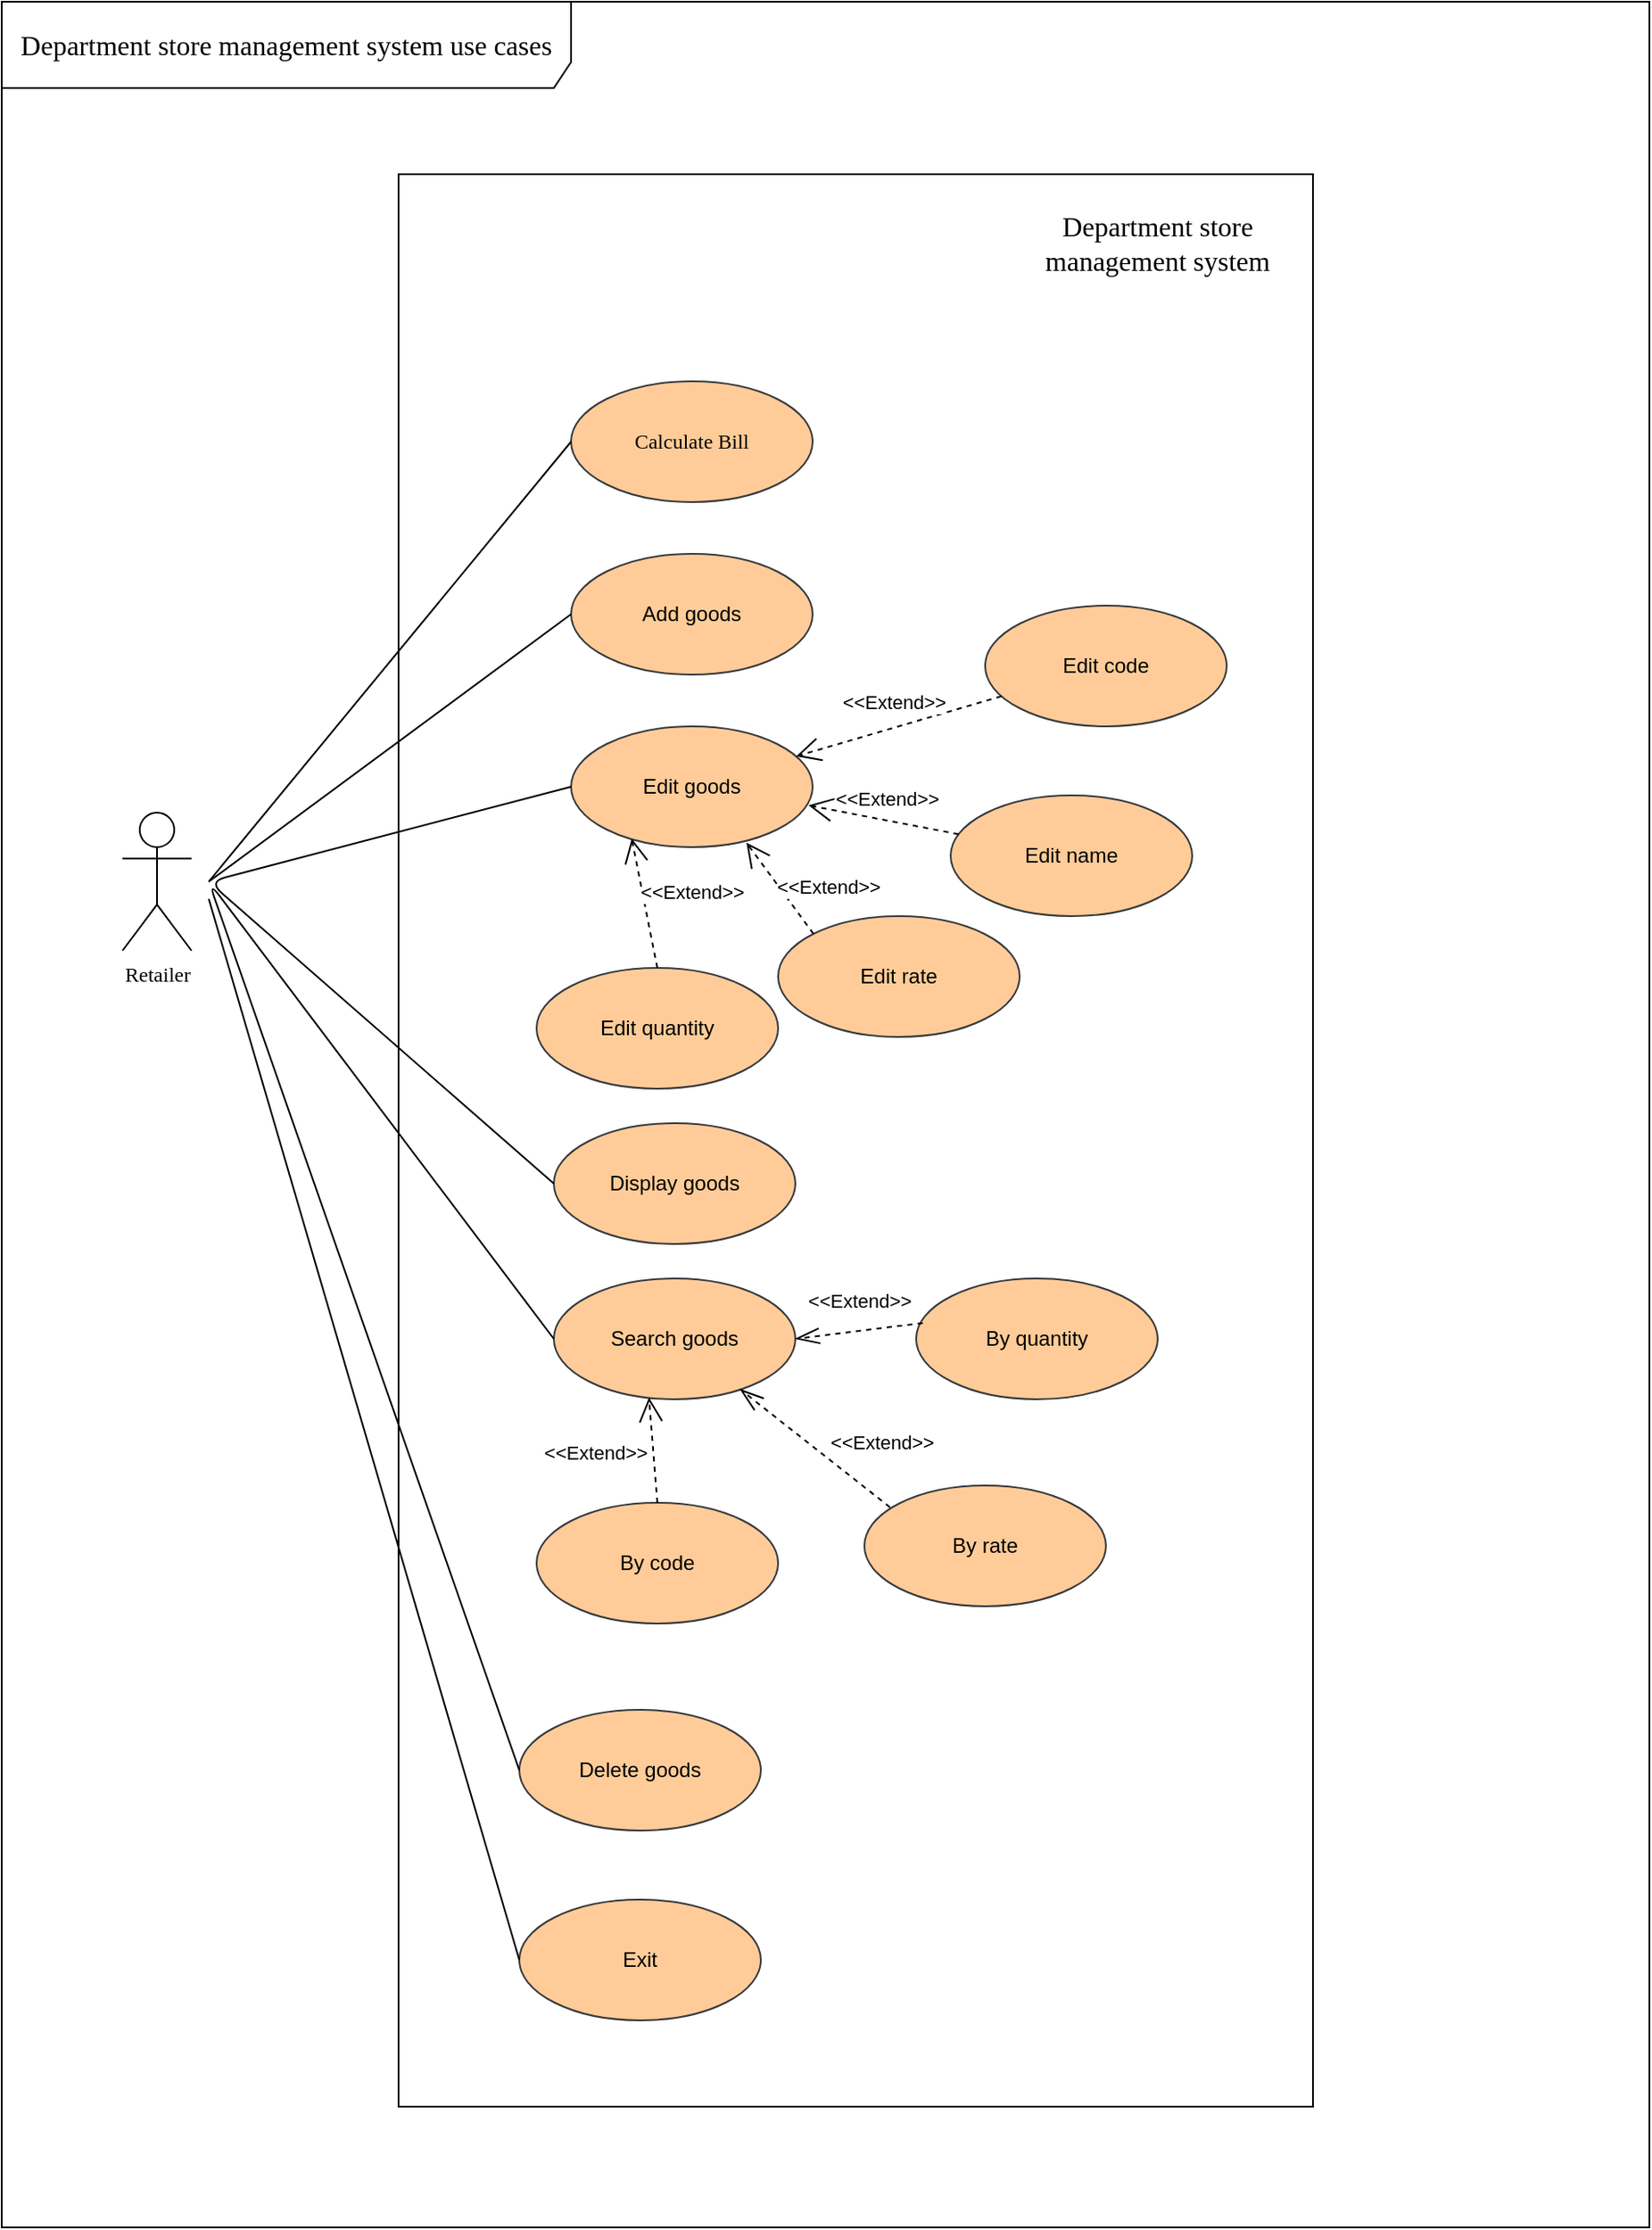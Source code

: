 <mxfile version="13.8.0" type="device"><diagram id="5x7Gi8JSTtX_Fi2FjIx6" name="Page-1"><mxGraphModel dx="2071" dy="1745" grid="1" gridSize="10" guides="1" tooltips="1" connect="1" arrows="1" fold="1" page="1" pageScale="1" pageWidth="850" pageHeight="1100" math="0" shadow="0"><root><mxCell id="0"/><mxCell id="1" parent="0"/><mxCell id="leX0Q5xnu7IgrXUGEWtf-11" value="&lt;font style=&quot;font-size: 16px&quot;&gt;Department store management system use cases&lt;/font&gt;" style="shape=umlFrame;whiteSpace=wrap;html=1;fontFamily=Times New Roman;fontColor=#000000;width=330;height=50;" parent="1" vertex="1"><mxGeometry x="-280" y="-310" width="955" height="1290" as="geometry"/></mxCell><mxCell id="leX0Q5xnu7IgrXUGEWtf-16" value="" style="verticalLabelPosition=bottom;verticalAlign=top;html=1;shape=mxgraph.basic.rect;fillColor2=none;strokeWidth=1;size=20;indent=5;fontFamily=Times New Roman;fontColor=#000000;" parent="1" vertex="1"><mxGeometry x="-50" y="-210" width="530" height="1120" as="geometry"/></mxCell><mxCell id="leX0Q5xnu7IgrXUGEWtf-18" value="&lt;span style=&quot;font-family: &amp;#34;helvetica&amp;#34;&quot;&gt;Exit&lt;/span&gt;" style="ellipse;whiteSpace=wrap;html=1;fontFamily=Times New Roman;fillColor=#ffcc99;strokeColor=#36393d;" parent="1" vertex="1"><mxGeometry x="20" y="790" width="140" height="70" as="geometry"/></mxCell><mxCell id="leX0Q5xnu7IgrXUGEWtf-19" value="&lt;span style=&quot;font-family: &amp;#34;helvetica&amp;#34;&quot;&gt;Delete goods&lt;/span&gt;" style="ellipse;whiteSpace=wrap;html=1;fontFamily=Times New Roman;fillColor=#ffcc99;strokeColor=#36393d;" parent="1" vertex="1"><mxGeometry x="20" y="680" width="140" height="70" as="geometry"/></mxCell><mxCell id="leX0Q5xnu7IgrXUGEWtf-20" value="&lt;span style=&quot;font-family: &amp;#34;helvetica&amp;#34;&quot;&gt;Search goods&lt;/span&gt;" style="ellipse;whiteSpace=wrap;html=1;fontFamily=Times New Roman;fillColor=#ffcc99;strokeColor=#36393d;" parent="1" vertex="1"><mxGeometry x="40" y="430" width="140" height="70" as="geometry"/></mxCell><mxCell id="leX0Q5xnu7IgrXUGEWtf-21" value="&lt;span style=&quot;font-family: &amp;#34;helvetica&amp;#34;&quot;&gt;Display goods&lt;/span&gt;" style="ellipse;whiteSpace=wrap;html=1;fontFamily=Times New Roman;fillColor=#ffcc99;strokeColor=#36393d;" parent="1" vertex="1"><mxGeometry x="40" y="340" width="140" height="70" as="geometry"/></mxCell><mxCell id="leX0Q5xnu7IgrXUGEWtf-22" value="&lt;span style=&quot;font-family: &amp;#34;helvetica&amp;#34;&quot;&gt;Edit goods&lt;/span&gt;" style="ellipse;whiteSpace=wrap;html=1;fontFamily=Times New Roman;fillColor=#ffcc99;strokeColor=#36393d;" parent="1" vertex="1"><mxGeometry x="50" y="110" width="140" height="70" as="geometry"/></mxCell><mxCell id="leX0Q5xnu7IgrXUGEWtf-23" value="&lt;span style=&quot;font-family: &amp;#34;helvetica&amp;#34;&quot;&gt;Add goods&lt;/span&gt;" style="ellipse;whiteSpace=wrap;html=1;fontFamily=Times New Roman;fillColor=#ffcc99;strokeColor=#36393d;" parent="1" vertex="1"><mxGeometry x="50" y="10" width="140" height="70" as="geometry"/></mxCell><mxCell id="leX0Q5xnu7IgrXUGEWtf-24" value="&lt;font style=&quot;font-size: 16px&quot;&gt;Department store management system&lt;/font&gt;" style="text;html=1;strokeColor=none;fillColor=none;align=center;verticalAlign=middle;whiteSpace=wrap;rounded=0;fontFamily=Times New Roman;fontColor=#000000;" parent="1" vertex="1"><mxGeometry x="320" y="-190" width="140" height="40" as="geometry"/></mxCell><mxCell id="leX0Q5xnu7IgrXUGEWtf-26" value="Retailer&lt;br&gt;" style="shape=umlActor;verticalLabelPosition=bottom;verticalAlign=top;html=1;outlineConnect=0;fontFamily=Times New Roman;fontColor=#000000;" parent="1" vertex="1"><mxGeometry x="-210" y="160" width="40" height="80" as="geometry"/></mxCell><mxCell id="leX0Q5xnu7IgrXUGEWtf-37" value="" style="endArrow=none;html=1;fontFamily=Times New Roman;fontColor=#000000;exitX=0;exitY=0.5;exitDx=0;exitDy=0;entryX=0;entryY=0.5;entryDx=0;entryDy=0;" parent="1" source="leX0Q5xnu7IgrXUGEWtf-21" target="leX0Q5xnu7IgrXUGEWtf-22" edge="1"><mxGeometry width="50" height="50" relative="1" as="geometry"><mxPoint x="180" y="100" as="sourcePoint"/><mxPoint x="230" y="50" as="targetPoint"/><Array as="points"><mxPoint x="-160" y="200"/></Array></mxGeometry></mxCell><mxCell id="leX0Q5xnu7IgrXUGEWtf-38" value="" style="endArrow=none;html=1;fontFamily=Times New Roman;fontColor=#000000;entryX=0;entryY=0.5;entryDx=0;entryDy=0;exitX=0;exitY=0.5;exitDx=0;exitDy=0;" parent="1" source="leX0Q5xnu7IgrXUGEWtf-19" target="leX0Q5xnu7IgrXUGEWtf-20" edge="1"><mxGeometry width="50" height="50" relative="1" as="geometry"><mxPoint x="180" y="320" as="sourcePoint"/><mxPoint x="230" y="270" as="targetPoint"/><Array as="points"><mxPoint x="-160" y="200"/></Array></mxGeometry></mxCell><mxCell id="leX0Q5xnu7IgrXUGEWtf-39" value="" style="endArrow=none;html=1;fontFamily=Times New Roman;fontColor=#000000;exitX=0;exitY=0.5;exitDx=0;exitDy=0;" parent="1" source="leX0Q5xnu7IgrXUGEWtf-18" edge="1"><mxGeometry width="50" height="50" relative="1" as="geometry"><mxPoint x="180" y="470" as="sourcePoint"/><mxPoint x="-160" y="210" as="targetPoint"/></mxGeometry></mxCell><mxCell id="_0HMQu5kkhPJjGuOitAb-2" value="By rate" style="ellipse;whiteSpace=wrap;html=1;fillColor=#ffcc99;strokeColor=#36393d;" parent="1" vertex="1"><mxGeometry x="220" y="550" width="140" height="70" as="geometry"/></mxCell><mxCell id="_0HMQu5kkhPJjGuOitAb-3" value="By code" style="ellipse;whiteSpace=wrap;html=1;fillColor=#ffcc99;strokeColor=#36393d;" parent="1" vertex="1"><mxGeometry x="30" y="560" width="140" height="70" as="geometry"/></mxCell><mxCell id="_0HMQu5kkhPJjGuOitAb-4" value="By quantity" style="ellipse;whiteSpace=wrap;html=1;fillColor=#ffcc99;strokeColor=#36393d;" parent="1" vertex="1"><mxGeometry x="250" y="430" width="140" height="70" as="geometry"/></mxCell><object label="&amp;lt;&amp;lt;Extend&amp;gt;&amp;gt;" id="_0HMQu5kkhPJjGuOitAb-10"><mxCell style="endArrow=open;endSize=12;dashed=1;html=1;exitX=0.5;exitY=0;exitDx=0;exitDy=0;entryX=0.394;entryY=0.986;entryDx=0;entryDy=0;entryPerimeter=0;" parent="1" source="_0HMQu5kkhPJjGuOitAb-3" target="leX0Q5xnu7IgrXUGEWtf-20" edge="1"><mxGeometry x="0.056" y="34" width="160" relative="1" as="geometry"><mxPoint x="220" y="610" as="sourcePoint"/><mxPoint x="380" y="610" as="targetPoint"/><mxPoint y="1" as="offset"/></mxGeometry></mxCell></object><object label="&amp;lt;&amp;lt;Extend&amp;gt;&amp;gt;" id="_0HMQu5kkhPJjGuOitAb-11"><mxCell style="endArrow=openThin;endSize=12;dashed=1;html=1;exitX=0.106;exitY=0.18;exitDx=0;exitDy=0;entryX=0.771;entryY=0.917;entryDx=0;entryDy=0;entryPerimeter=0;exitPerimeter=0;endFill=0;" parent="1" source="_0HMQu5kkhPJjGuOitAb-2" target="leX0Q5xnu7IgrXUGEWtf-20" edge="1"><mxGeometry x="-0.516" y="-26" width="160" relative="1" as="geometry"><mxPoint x="110" y="530" as="sourcePoint"/><mxPoint x="125.16" y="489.02" as="targetPoint"/><mxPoint as="offset"/></mxGeometry></mxCell></object><object label="&amp;lt;&amp;lt;Extend&amp;gt;&amp;gt;" id="_0HMQu5kkhPJjGuOitAb-13"><mxCell style="endArrow=openThin;endSize=12;dashed=1;html=1;exitX=0.027;exitY=0.369;exitDx=0;exitDy=0;exitPerimeter=0;endFill=0;metaEdit=0;entryX=1;entryY=0.5;entryDx=0;entryDy=0;" parent="1" source="_0HMQu5kkhPJjGuOitAb-4" target="leX0Q5xnu7IgrXUGEWtf-20" edge="1"><mxGeometry x="-0.066" y="-17" width="160" relative="1" as="geometry"><mxPoint x="234.84" y="562.6" as="sourcePoint"/><mxPoint x="198" y="456" as="targetPoint"/><mxPoint as="offset"/><Array as="points"/></mxGeometry></mxCell></object><mxCell id="_0HMQu5kkhPJjGuOitAb-14" value="Edit rate" style="ellipse;whiteSpace=wrap;html=1;fillColor=#ffcc99;strokeColor=#36393d;" parent="1" vertex="1"><mxGeometry x="170" y="220" width="140" height="70" as="geometry"/></mxCell><mxCell id="_0HMQu5kkhPJjGuOitAb-15" value="Edit name" style="ellipse;whiteSpace=wrap;html=1;fillColor=#ffcc99;strokeColor=#36393d;" parent="1" vertex="1"><mxGeometry x="270" y="150" width="140" height="70" as="geometry"/></mxCell><mxCell id="_0HMQu5kkhPJjGuOitAb-16" value="Edit code" style="ellipse;whiteSpace=wrap;html=1;fillColor=#ffcc99;strokeColor=#36393d;" parent="1" vertex="1"><mxGeometry x="290" y="40" width="140" height="70" as="geometry"/></mxCell><mxCell id="_0HMQu5kkhPJjGuOitAb-17" value="Edit quantity" style="ellipse;whiteSpace=wrap;html=1;fillColor=#ffcc99;strokeColor=#36393d;" parent="1" vertex="1"><mxGeometry x="30" y="250" width="140" height="70" as="geometry"/></mxCell><object label="&amp;lt;&amp;lt;Extend&amp;gt;&amp;gt;" id="_0HMQu5kkhPJjGuOitAb-18"><mxCell style="endArrow=open;endSize=12;dashed=1;html=1;" parent="1" source="_0HMQu5kkhPJjGuOitAb-16" target="leX0Q5xnu7IgrXUGEWtf-22" edge="1"><mxGeometry x="-0.022" y="-14" width="160" relative="1" as="geometry"><mxPoint x="130" y="570" as="sourcePoint"/><mxPoint x="125.16" y="529.02" as="targetPoint"/><mxPoint as="offset"/></mxGeometry></mxCell></object><object label="&amp;lt;&amp;lt;Extend&amp;gt;&amp;gt;" id="_0HMQu5kkhPJjGuOitAb-19"><mxCell style="endArrow=open;endSize=12;dashed=1;html=1;entryX=0.983;entryY=0.654;entryDx=0;entryDy=0;entryPerimeter=0;" parent="1" source="_0HMQu5kkhPJjGuOitAb-15" target="leX0Q5xnu7IgrXUGEWtf-22" edge="1"><mxGeometry x="0.018" y="-12" width="160" relative="1" as="geometry"><mxPoint x="309.649" y="136.426" as="sourcePoint"/><mxPoint x="210" y="175" as="targetPoint"/><mxPoint as="offset"/></mxGeometry></mxCell></object><object label="&amp;lt;&amp;lt;Extend&amp;gt;&amp;gt;" id="_0HMQu5kkhPJjGuOitAb-20"><mxCell style="endArrow=open;endSize=12;dashed=1;html=1;entryX=0.726;entryY=0.963;entryDx=0;entryDy=0;entryPerimeter=0;exitX=0;exitY=0;exitDx=0;exitDy=0;" parent="1" source="_0HMQu5kkhPJjGuOitAb-14" target="leX0Q5xnu7IgrXUGEWtf-22" edge="1"><mxGeometry x="-0.489" y="-23" width="160" relative="1" as="geometry"><mxPoint x="319.649" y="146.426" as="sourcePoint"/><mxPoint x="220" y="185" as="targetPoint"/><mxPoint as="offset"/></mxGeometry></mxCell></object><object label="&amp;lt;&amp;lt;Extend&amp;gt;&amp;gt;" id="_0HMQu5kkhPJjGuOitAb-21"><mxCell style="endArrow=open;endSize=12;dashed=1;html=1;entryX=0.251;entryY=0.929;entryDx=0;entryDy=0;entryPerimeter=0;exitX=0.5;exitY=0;exitDx=0;exitDy=0;" parent="1" source="_0HMQu5kkhPJjGuOitAb-17" target="leX0Q5xnu7IgrXUGEWtf-22" edge="1"><mxGeometry x="0.029" y="-28" width="160" relative="1" as="geometry"><mxPoint x="311.648" y="197.45" as="sourcePoint"/><mxPoint x="207.62" y="185.78" as="targetPoint"/><mxPoint as="offset"/></mxGeometry></mxCell></object><mxCell id="8Wv-UqwsykKn-MqHqfZY-6" value="Calculate Bill" style="ellipse;whiteSpace=wrap;html=1;fontFamily=Times New Roman;fillColor=#ffcc99;strokeColor=#36393d;" vertex="1" parent="1"><mxGeometry x="50" y="-90" width="140" height="70" as="geometry"/></mxCell><mxCell id="8Wv-UqwsykKn-MqHqfZY-7" value="" style="endArrow=none;html=1;fontFamily=Times New Roman;fontColor=#000000;exitX=0;exitY=0.5;exitDx=0;exitDy=0;" edge="1" parent="1" source="leX0Q5xnu7IgrXUGEWtf-23"><mxGeometry width="50" height="50" relative="1" as="geometry"><mxPoint x="60.0" y="45" as="sourcePoint"/><mxPoint x="-160" y="200" as="targetPoint"/><Array as="points"/></mxGeometry></mxCell><mxCell id="8Wv-UqwsykKn-MqHqfZY-8" value="" style="endArrow=none;html=1;fontFamily=Times New Roman;fontColor=#000000;exitX=0;exitY=0.5;exitDx=0;exitDy=0;" edge="1" parent="1" source="8Wv-UqwsykKn-MqHqfZY-6"><mxGeometry width="50" height="50" relative="1" as="geometry"><mxPoint x="40" y="845" as="sourcePoint"/><mxPoint x="-160" y="200" as="targetPoint"/></mxGeometry></mxCell></root></mxGraphModel></diagram></mxfile>